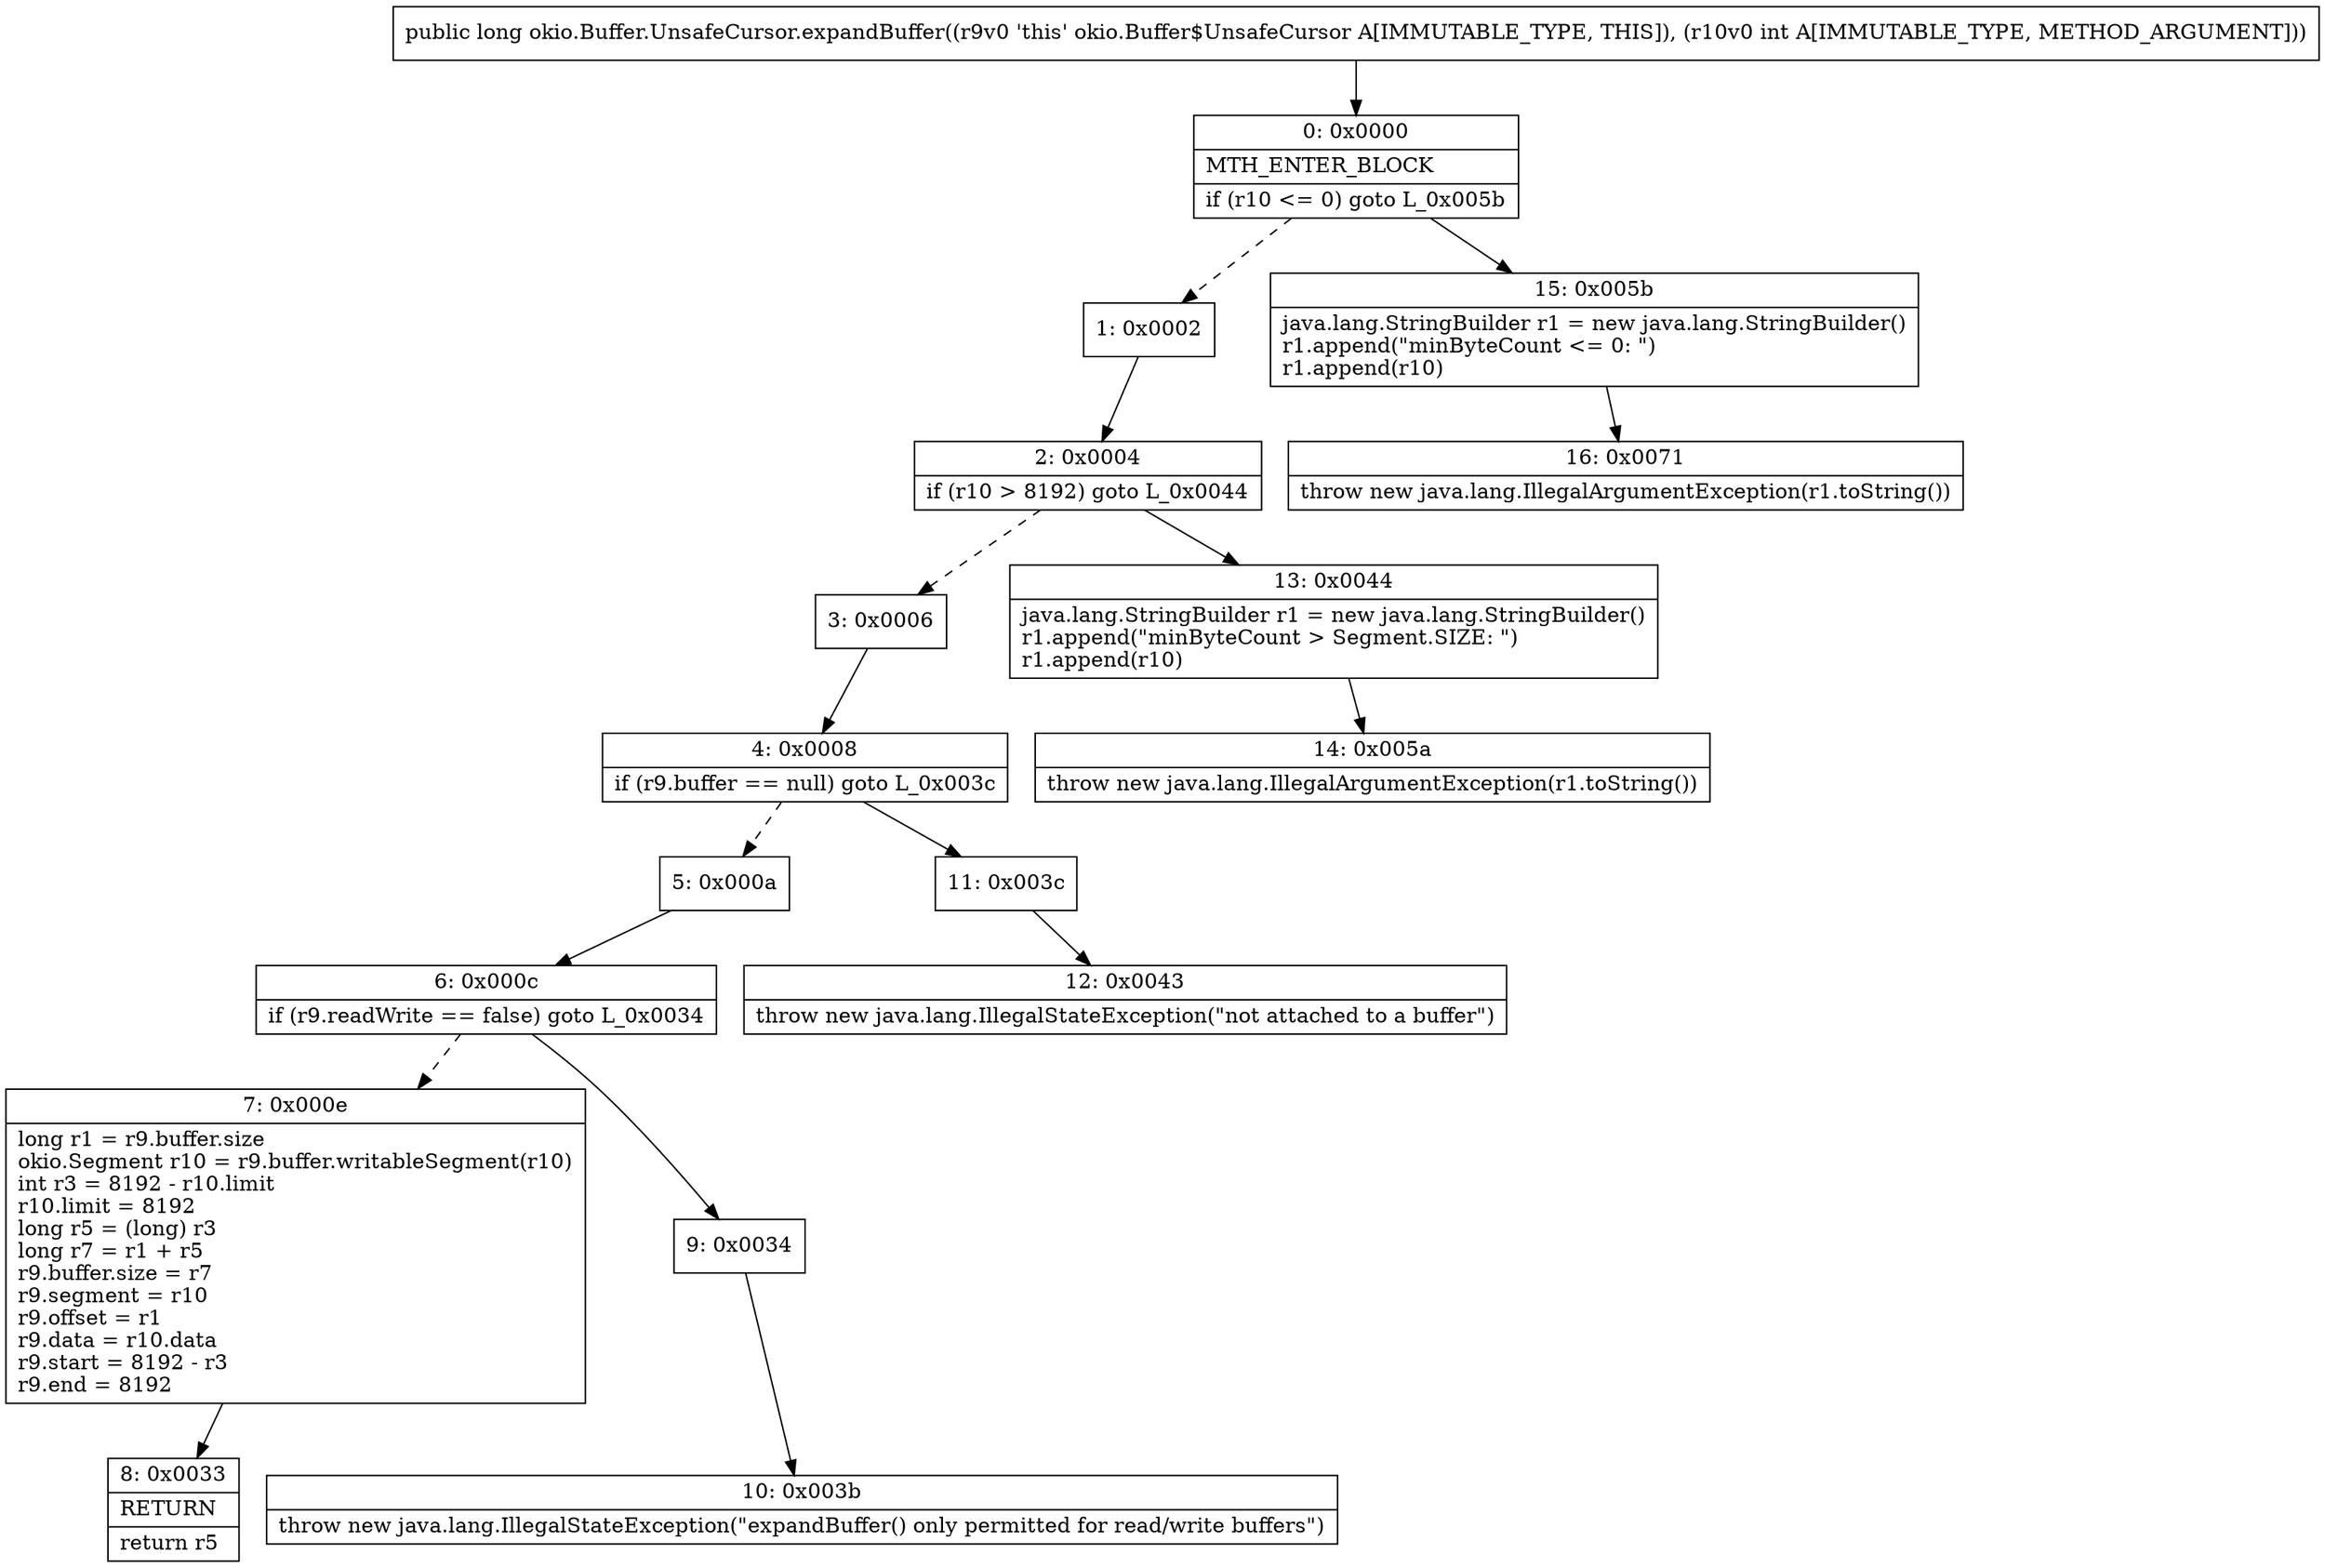 digraph "CFG forokio.Buffer.UnsafeCursor.expandBuffer(I)J" {
Node_0 [shape=record,label="{0\:\ 0x0000|MTH_ENTER_BLOCK\l|if (r10 \<= 0) goto L_0x005b\l}"];
Node_1 [shape=record,label="{1\:\ 0x0002}"];
Node_2 [shape=record,label="{2\:\ 0x0004|if (r10 \> 8192) goto L_0x0044\l}"];
Node_3 [shape=record,label="{3\:\ 0x0006}"];
Node_4 [shape=record,label="{4\:\ 0x0008|if (r9.buffer == null) goto L_0x003c\l}"];
Node_5 [shape=record,label="{5\:\ 0x000a}"];
Node_6 [shape=record,label="{6\:\ 0x000c|if (r9.readWrite == false) goto L_0x0034\l}"];
Node_7 [shape=record,label="{7\:\ 0x000e|long r1 = r9.buffer.size\lokio.Segment r10 = r9.buffer.writableSegment(r10)\lint r3 = 8192 \- r10.limit\lr10.limit = 8192\llong r5 = (long) r3\llong r7 = r1 + r5\lr9.buffer.size = r7\lr9.segment = r10\lr9.offset = r1\lr9.data = r10.data\lr9.start = 8192 \- r3\lr9.end = 8192\l}"];
Node_8 [shape=record,label="{8\:\ 0x0033|RETURN\l|return r5\l}"];
Node_9 [shape=record,label="{9\:\ 0x0034}"];
Node_10 [shape=record,label="{10\:\ 0x003b|throw new java.lang.IllegalStateException(\"expandBuffer() only permitted for read\/write buffers\")\l}"];
Node_11 [shape=record,label="{11\:\ 0x003c}"];
Node_12 [shape=record,label="{12\:\ 0x0043|throw new java.lang.IllegalStateException(\"not attached to a buffer\")\l}"];
Node_13 [shape=record,label="{13\:\ 0x0044|java.lang.StringBuilder r1 = new java.lang.StringBuilder()\lr1.append(\"minByteCount \> Segment.SIZE: \")\lr1.append(r10)\l}"];
Node_14 [shape=record,label="{14\:\ 0x005a|throw new java.lang.IllegalArgumentException(r1.toString())\l}"];
Node_15 [shape=record,label="{15\:\ 0x005b|java.lang.StringBuilder r1 = new java.lang.StringBuilder()\lr1.append(\"minByteCount \<= 0: \")\lr1.append(r10)\l}"];
Node_16 [shape=record,label="{16\:\ 0x0071|throw new java.lang.IllegalArgumentException(r1.toString())\l}"];
MethodNode[shape=record,label="{public long okio.Buffer.UnsafeCursor.expandBuffer((r9v0 'this' okio.Buffer$UnsafeCursor A[IMMUTABLE_TYPE, THIS]), (r10v0 int A[IMMUTABLE_TYPE, METHOD_ARGUMENT])) }"];
MethodNode -> Node_0;
Node_0 -> Node_1[style=dashed];
Node_0 -> Node_15;
Node_1 -> Node_2;
Node_2 -> Node_3[style=dashed];
Node_2 -> Node_13;
Node_3 -> Node_4;
Node_4 -> Node_5[style=dashed];
Node_4 -> Node_11;
Node_5 -> Node_6;
Node_6 -> Node_7[style=dashed];
Node_6 -> Node_9;
Node_7 -> Node_8;
Node_9 -> Node_10;
Node_11 -> Node_12;
Node_13 -> Node_14;
Node_15 -> Node_16;
}


